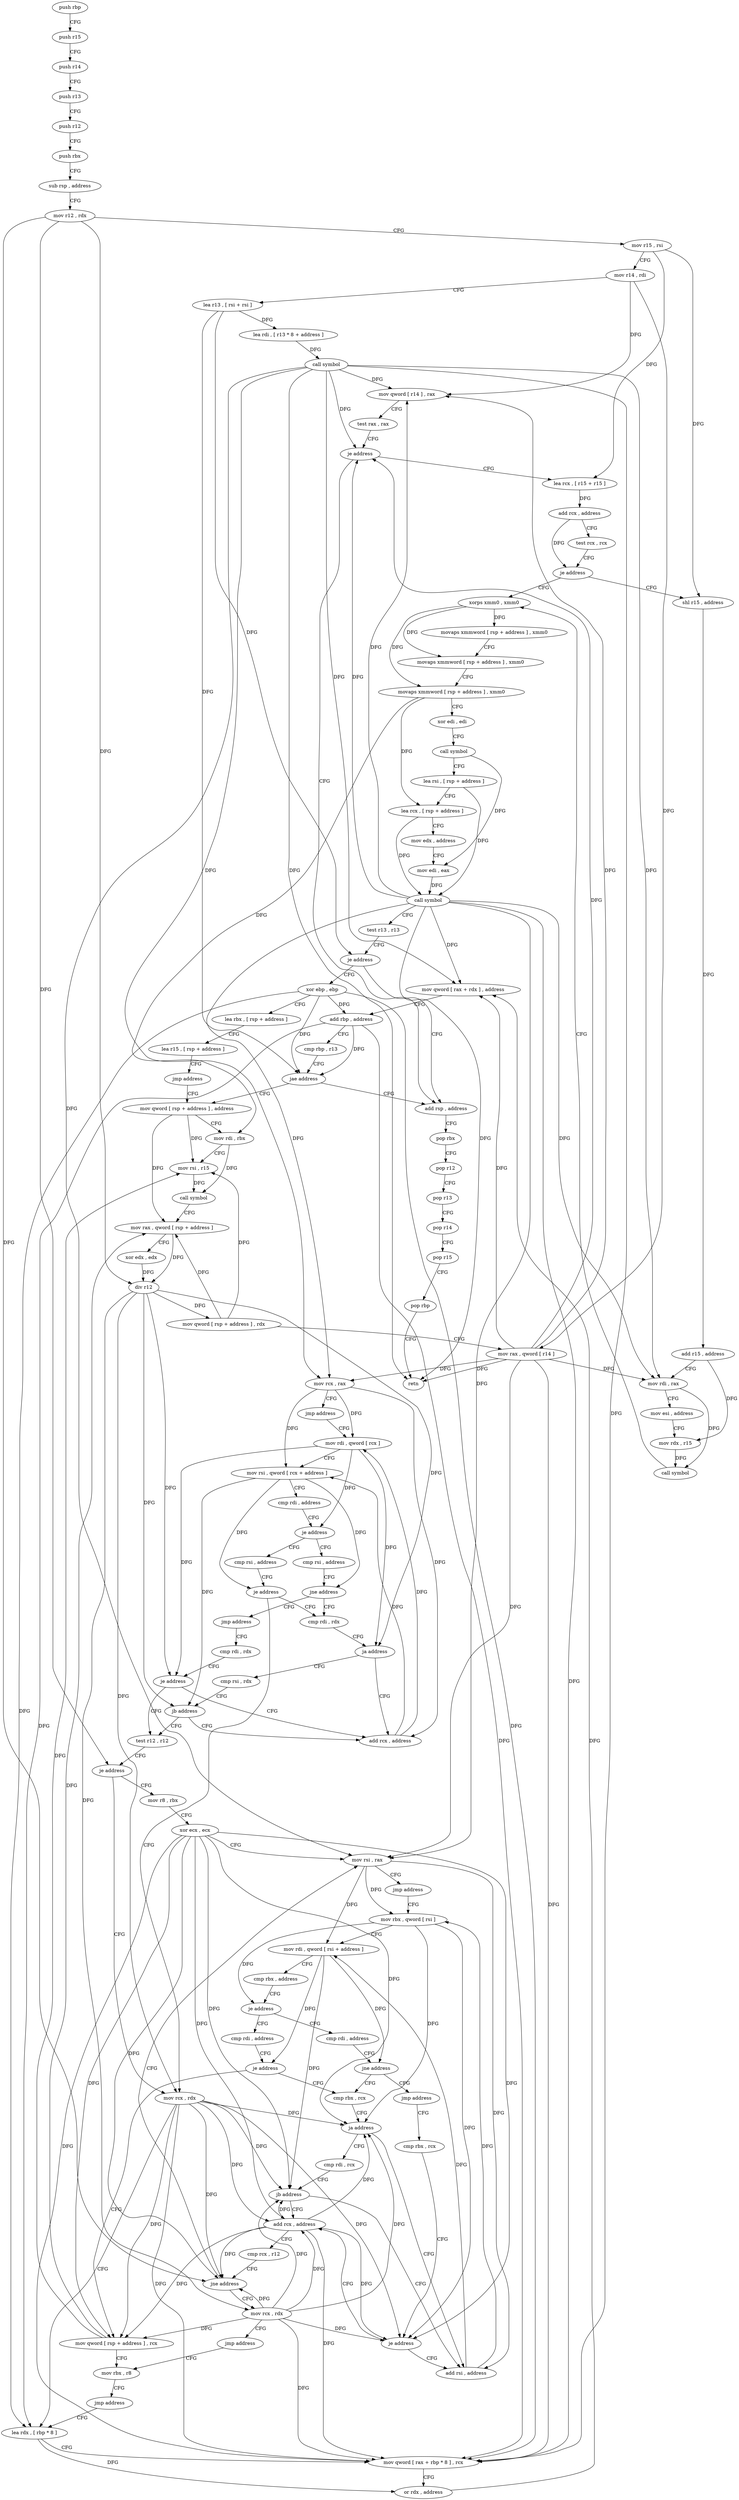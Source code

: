 digraph "func" {
"93408" [label = "push rbp" ]
"93409" [label = "push r15" ]
"93411" [label = "push r14" ]
"93413" [label = "push r13" ]
"93415" [label = "push r12" ]
"93417" [label = "push rbx" ]
"93418" [label = "sub rsp , address" ]
"93425" [label = "mov r12 , rdx" ]
"93428" [label = "mov r15 , rsi" ]
"93431" [label = "mov r14 , rdi" ]
"93434" [label = "lea r13 , [ rsi + rsi ]" ]
"93438" [label = "lea rdi , [ r13 * 8 + address ]" ]
"93446" [label = "call symbol" ]
"93451" [label = "mov qword [ r14 ] , rax" ]
"93454" [label = "test rax , rax" ]
"93457" [label = "je address" ]
"93837" [label = "add rsp , address" ]
"93463" [label = "lea rcx , [ r15 + r15 ]" ]
"93844" [label = "pop rbx" ]
"93845" [label = "pop r12" ]
"93847" [label = "pop r13" ]
"93849" [label = "pop r14" ]
"93851" [label = "pop r15" ]
"93853" [label = "pop rbp" ]
"93854" [label = "retn" ]
"93467" [label = "add rcx , address" ]
"93471" [label = "test rcx , rcx" ]
"93474" [label = "je address" ]
"93500" [label = "xorps xmm0 , xmm0" ]
"93476" [label = "shl r15 , address" ]
"93503" [label = "movaps xmmword [ rsp + address ] , xmm0" ]
"93508" [label = "movaps xmmword [ rsp + address ] , xmm0" ]
"93513" [label = "movaps xmmword [ rsp + address ] , xmm0" ]
"93518" [label = "xor edi , edi" ]
"93520" [label = "call symbol" ]
"93525" [label = "lea rsi , [ rsp + address ]" ]
"93530" [label = "lea rcx , [ rsp + address ]" ]
"93535" [label = "mov edx , address" ]
"93540" [label = "mov edi , eax" ]
"93542" [label = "call symbol" ]
"93547" [label = "test r13 , r13" ]
"93550" [label = "je address" ]
"93556" [label = "xor ebp , ebp" ]
"93480" [label = "add r15 , address" ]
"93484" [label = "mov rdi , rax" ]
"93487" [label = "mov esi , address" ]
"93492" [label = "mov rdx , r15" ]
"93495" [label = "call symbol" ]
"93558" [label = "lea rbx , [ rsp + address ]" ]
"93563" [label = "lea r15 , [ rsp + address ]" ]
"93568" [label = "jmp address" ]
"93624" [label = "mov qword [ rsp + address ] , address" ]
"93633" [label = "mov rdi , rbx" ]
"93636" [label = "mov rsi , r15" ]
"93639" [label = "call symbol" ]
"93644" [label = "mov rax , qword [ rsp + address ]" ]
"93649" [label = "xor edx , edx" ]
"93651" [label = "div r12" ]
"93654" [label = "mov qword [ rsp + address ] , rdx" ]
"93659" [label = "mov rax , qword [ r14 ]" ]
"93662" [label = "mov rcx , rax" ]
"93665" [label = "jmp address" ]
"93689" [label = "mov rdi , qword [ rcx ]" ]
"93692" [label = "mov rsi , qword [ rcx + address ]" ]
"93696" [label = "cmp rdi , address" ]
"93700" [label = "je address" ]
"93712" [label = "cmp rsi , address" ]
"93702" [label = "cmp rsi , address" ]
"93716" [label = "je address" ]
"93584" [label = "mov rcx , rdx" ]
"93722" [label = "cmp rdi , rdx" ]
"93706" [label = "jne address" ]
"93708" [label = "jmp address" ]
"93587" [label = "lea rdx , [ rbp * 8 ]" ]
"93725" [label = "ja address" ]
"93685" [label = "add rcx , address" ]
"93727" [label = "cmp rsi , rdx" ]
"93680" [label = "cmp rdi , rdx" ]
"93730" [label = "jb address" ]
"93732" [label = "test r12 , r12" ]
"93683" [label = "je address" ]
"93735" [label = "je address" ]
"93741" [label = "mov r8 , rbx" ]
"93744" [label = "xor ecx , ecx" ]
"93746" [label = "mov rsi , rax" ]
"93769" [label = "mov rbx , qword [ rsi ]" ]
"93772" [label = "mov rdi , qword [ rsi + address ]" ]
"93776" [label = "cmp rbx , address" ]
"93780" [label = "je address" ]
"93792" [label = "cmp rdi , address" ]
"93782" [label = "cmp rdi , address" ]
"93796" [label = "je address" ]
"93824" [label = "mov qword [ rsp + address ] , rcx" ]
"93798" [label = "cmp rbx , rcx" ]
"93786" [label = "jne address" ]
"93788" [label = "jmp address" ]
"93829" [label = "mov rbx , r8" ]
"93801" [label = "ja address" ]
"93765" [label = "add rsi , address" ]
"93803" [label = "cmp rdi , rcx" ]
"93760" [label = "cmp rbx , rcx" ]
"93595" [label = "mov qword [ rax + rbp * 8 ] , rcx" ]
"93599" [label = "or rdx , address" ]
"93603" [label = "mov qword [ rax + rdx ] , address" ]
"93611" [label = "add rbp , address" ]
"93615" [label = "cmp rbp , r13" ]
"93618" [label = "jae address" ]
"93806" [label = "jb address" ]
"93808" [label = "add rcx , address" ]
"93763" [label = "je address" ]
"93812" [label = "cmp rcx , r12" ]
"93815" [label = "jne address" ]
"93817" [label = "mov rcx , rdx" ]
"93749" [label = "jmp address" ]
"93820" [label = "jmp address" ]
"93832" [label = "jmp address" ]
"93408" -> "93409" [ label = "CFG" ]
"93409" -> "93411" [ label = "CFG" ]
"93411" -> "93413" [ label = "CFG" ]
"93413" -> "93415" [ label = "CFG" ]
"93415" -> "93417" [ label = "CFG" ]
"93417" -> "93418" [ label = "CFG" ]
"93418" -> "93425" [ label = "CFG" ]
"93425" -> "93428" [ label = "CFG" ]
"93425" -> "93651" [ label = "DFG" ]
"93425" -> "93735" [ label = "DFG" ]
"93425" -> "93815" [ label = "DFG" ]
"93428" -> "93431" [ label = "CFG" ]
"93428" -> "93463" [ label = "DFG" ]
"93428" -> "93476" [ label = "DFG" ]
"93431" -> "93434" [ label = "CFG" ]
"93431" -> "93451" [ label = "DFG" ]
"93431" -> "93659" [ label = "DFG" ]
"93434" -> "93438" [ label = "DFG" ]
"93434" -> "93550" [ label = "DFG" ]
"93434" -> "93618" [ label = "DFG" ]
"93438" -> "93446" [ label = "DFG" ]
"93446" -> "93451" [ label = "DFG" ]
"93446" -> "93457" [ label = "DFG" ]
"93446" -> "93854" [ label = "DFG" ]
"93446" -> "93484" [ label = "DFG" ]
"93446" -> "93662" [ label = "DFG" ]
"93446" -> "93595" [ label = "DFG" ]
"93446" -> "93603" [ label = "DFG" ]
"93446" -> "93746" [ label = "DFG" ]
"93451" -> "93454" [ label = "CFG" ]
"93454" -> "93457" [ label = "CFG" ]
"93457" -> "93837" [ label = "CFG" ]
"93457" -> "93463" [ label = "CFG" ]
"93837" -> "93844" [ label = "CFG" ]
"93463" -> "93467" [ label = "DFG" ]
"93844" -> "93845" [ label = "CFG" ]
"93845" -> "93847" [ label = "CFG" ]
"93847" -> "93849" [ label = "CFG" ]
"93849" -> "93851" [ label = "CFG" ]
"93851" -> "93853" [ label = "CFG" ]
"93853" -> "93854" [ label = "CFG" ]
"93467" -> "93471" [ label = "CFG" ]
"93467" -> "93474" [ label = "DFG" ]
"93471" -> "93474" [ label = "CFG" ]
"93474" -> "93500" [ label = "CFG" ]
"93474" -> "93476" [ label = "CFG" ]
"93500" -> "93503" [ label = "DFG" ]
"93500" -> "93508" [ label = "DFG" ]
"93500" -> "93513" [ label = "DFG" ]
"93476" -> "93480" [ label = "DFG" ]
"93503" -> "93508" [ label = "CFG" ]
"93508" -> "93513" [ label = "CFG" ]
"93513" -> "93518" [ label = "CFG" ]
"93513" -> "93530" [ label = "DFG" ]
"93513" -> "93633" [ label = "DFG" ]
"93518" -> "93520" [ label = "CFG" ]
"93520" -> "93525" [ label = "CFG" ]
"93520" -> "93540" [ label = "DFG" ]
"93525" -> "93530" [ label = "CFG" ]
"93525" -> "93542" [ label = "DFG" ]
"93530" -> "93535" [ label = "CFG" ]
"93530" -> "93542" [ label = "DFG" ]
"93535" -> "93540" [ label = "CFG" ]
"93540" -> "93542" [ label = "DFG" ]
"93542" -> "93547" [ label = "CFG" ]
"93542" -> "93451" [ label = "DFG" ]
"93542" -> "93457" [ label = "DFG" ]
"93542" -> "93854" [ label = "DFG" ]
"93542" -> "93484" [ label = "DFG" ]
"93542" -> "93662" [ label = "DFG" ]
"93542" -> "93595" [ label = "DFG" ]
"93542" -> "93603" [ label = "DFG" ]
"93542" -> "93746" [ label = "DFG" ]
"93547" -> "93550" [ label = "CFG" ]
"93550" -> "93837" [ label = "CFG" ]
"93550" -> "93556" [ label = "CFG" ]
"93556" -> "93558" [ label = "CFG" ]
"93556" -> "93587" [ label = "DFG" ]
"93556" -> "93595" [ label = "DFG" ]
"93556" -> "93611" [ label = "DFG" ]
"93556" -> "93618" [ label = "DFG" ]
"93480" -> "93484" [ label = "CFG" ]
"93480" -> "93492" [ label = "DFG" ]
"93484" -> "93487" [ label = "CFG" ]
"93484" -> "93495" [ label = "DFG" ]
"93487" -> "93492" [ label = "CFG" ]
"93492" -> "93495" [ label = "DFG" ]
"93495" -> "93500" [ label = "CFG" ]
"93558" -> "93563" [ label = "CFG" ]
"93563" -> "93568" [ label = "CFG" ]
"93568" -> "93624" [ label = "CFG" ]
"93624" -> "93633" [ label = "CFG" ]
"93624" -> "93644" [ label = "DFG" ]
"93624" -> "93636" [ label = "DFG" ]
"93633" -> "93636" [ label = "CFG" ]
"93633" -> "93639" [ label = "DFG" ]
"93636" -> "93639" [ label = "DFG" ]
"93639" -> "93644" [ label = "CFG" ]
"93644" -> "93649" [ label = "CFG" ]
"93644" -> "93651" [ label = "DFG" ]
"93649" -> "93651" [ label = "DFG" ]
"93651" -> "93654" [ label = "DFG" ]
"93651" -> "93584" [ label = "DFG" ]
"93651" -> "93725" [ label = "DFG" ]
"93651" -> "93730" [ label = "DFG" ]
"93651" -> "93683" [ label = "DFG" ]
"93651" -> "93817" [ label = "DFG" ]
"93654" -> "93659" [ label = "CFG" ]
"93654" -> "93636" [ label = "DFG" ]
"93654" -> "93644" [ label = "DFG" ]
"93659" -> "93662" [ label = "DFG" ]
"93659" -> "93451" [ label = "DFG" ]
"93659" -> "93457" [ label = "DFG" ]
"93659" -> "93484" [ label = "DFG" ]
"93659" -> "93854" [ label = "DFG" ]
"93659" -> "93595" [ label = "DFG" ]
"93659" -> "93603" [ label = "DFG" ]
"93659" -> "93746" [ label = "DFG" ]
"93662" -> "93665" [ label = "CFG" ]
"93662" -> "93689" [ label = "DFG" ]
"93662" -> "93692" [ label = "DFG" ]
"93662" -> "93685" [ label = "DFG" ]
"93665" -> "93689" [ label = "CFG" ]
"93689" -> "93692" [ label = "CFG" ]
"93689" -> "93700" [ label = "DFG" ]
"93689" -> "93725" [ label = "DFG" ]
"93689" -> "93683" [ label = "DFG" ]
"93692" -> "93696" [ label = "CFG" ]
"93692" -> "93716" [ label = "DFG" ]
"93692" -> "93706" [ label = "DFG" ]
"93692" -> "93730" [ label = "DFG" ]
"93696" -> "93700" [ label = "CFG" ]
"93700" -> "93712" [ label = "CFG" ]
"93700" -> "93702" [ label = "CFG" ]
"93712" -> "93716" [ label = "CFG" ]
"93702" -> "93706" [ label = "CFG" ]
"93716" -> "93584" [ label = "CFG" ]
"93716" -> "93722" [ label = "CFG" ]
"93584" -> "93587" [ label = "CFG" ]
"93584" -> "93595" [ label = "DFG" ]
"93584" -> "93824" [ label = "DFG" ]
"93584" -> "93801" [ label = "DFG" ]
"93584" -> "93806" [ label = "DFG" ]
"93584" -> "93763" [ label = "DFG" ]
"93584" -> "93808" [ label = "DFG" ]
"93584" -> "93815" [ label = "DFG" ]
"93722" -> "93725" [ label = "CFG" ]
"93706" -> "93722" [ label = "CFG" ]
"93706" -> "93708" [ label = "CFG" ]
"93708" -> "93680" [ label = "CFG" ]
"93587" -> "93595" [ label = "CFG" ]
"93587" -> "93599" [ label = "DFG" ]
"93725" -> "93685" [ label = "CFG" ]
"93725" -> "93727" [ label = "CFG" ]
"93685" -> "93689" [ label = "DFG" ]
"93685" -> "93692" [ label = "DFG" ]
"93727" -> "93730" [ label = "CFG" ]
"93680" -> "93683" [ label = "CFG" ]
"93730" -> "93685" [ label = "CFG" ]
"93730" -> "93732" [ label = "CFG" ]
"93732" -> "93735" [ label = "CFG" ]
"93683" -> "93732" [ label = "CFG" ]
"93683" -> "93685" [ label = "CFG" ]
"93735" -> "93584" [ label = "CFG" ]
"93735" -> "93741" [ label = "CFG" ]
"93741" -> "93744" [ label = "CFG" ]
"93744" -> "93746" [ label = "CFG" ]
"93744" -> "93595" [ label = "DFG" ]
"93744" -> "93824" [ label = "DFG" ]
"93744" -> "93801" [ label = "DFG" ]
"93744" -> "93806" [ label = "DFG" ]
"93744" -> "93763" [ label = "DFG" ]
"93744" -> "93808" [ label = "DFG" ]
"93744" -> "93815" [ label = "DFG" ]
"93746" -> "93749" [ label = "CFG" ]
"93746" -> "93769" [ label = "DFG" ]
"93746" -> "93772" [ label = "DFG" ]
"93746" -> "93765" [ label = "DFG" ]
"93769" -> "93772" [ label = "CFG" ]
"93769" -> "93780" [ label = "DFG" ]
"93769" -> "93801" [ label = "DFG" ]
"93769" -> "93763" [ label = "DFG" ]
"93772" -> "93776" [ label = "CFG" ]
"93772" -> "93796" [ label = "DFG" ]
"93772" -> "93786" [ label = "DFG" ]
"93772" -> "93806" [ label = "DFG" ]
"93776" -> "93780" [ label = "CFG" ]
"93780" -> "93792" [ label = "CFG" ]
"93780" -> "93782" [ label = "CFG" ]
"93792" -> "93796" [ label = "CFG" ]
"93782" -> "93786" [ label = "CFG" ]
"93796" -> "93824" [ label = "CFG" ]
"93796" -> "93798" [ label = "CFG" ]
"93824" -> "93829" [ label = "CFG" ]
"93824" -> "93636" [ label = "DFG" ]
"93824" -> "93644" [ label = "DFG" ]
"93798" -> "93801" [ label = "CFG" ]
"93786" -> "93798" [ label = "CFG" ]
"93786" -> "93788" [ label = "CFG" ]
"93788" -> "93760" [ label = "CFG" ]
"93829" -> "93832" [ label = "CFG" ]
"93801" -> "93765" [ label = "CFG" ]
"93801" -> "93803" [ label = "CFG" ]
"93765" -> "93769" [ label = "DFG" ]
"93765" -> "93772" [ label = "DFG" ]
"93803" -> "93806" [ label = "CFG" ]
"93760" -> "93763" [ label = "CFG" ]
"93595" -> "93599" [ label = "CFG" ]
"93599" -> "93603" [ label = "DFG" ]
"93603" -> "93611" [ label = "CFG" ]
"93611" -> "93615" [ label = "CFG" ]
"93611" -> "93587" [ label = "DFG" ]
"93611" -> "93595" [ label = "DFG" ]
"93611" -> "93618" [ label = "DFG" ]
"93615" -> "93618" [ label = "CFG" ]
"93618" -> "93837" [ label = "CFG" ]
"93618" -> "93624" [ label = "CFG" ]
"93806" -> "93765" [ label = "CFG" ]
"93806" -> "93808" [ label = "CFG" ]
"93808" -> "93812" [ label = "CFG" ]
"93808" -> "93595" [ label = "DFG" ]
"93808" -> "93824" [ label = "DFG" ]
"93808" -> "93801" [ label = "DFG" ]
"93808" -> "93806" [ label = "DFG" ]
"93808" -> "93763" [ label = "DFG" ]
"93808" -> "93815" [ label = "DFG" ]
"93763" -> "93808" [ label = "CFG" ]
"93763" -> "93765" [ label = "CFG" ]
"93812" -> "93815" [ label = "CFG" ]
"93815" -> "93746" [ label = "CFG" ]
"93815" -> "93817" [ label = "CFG" ]
"93817" -> "93820" [ label = "CFG" ]
"93817" -> "93595" [ label = "DFG" ]
"93817" -> "93824" [ label = "DFG" ]
"93817" -> "93801" [ label = "DFG" ]
"93817" -> "93806" [ label = "DFG" ]
"93817" -> "93763" [ label = "DFG" ]
"93817" -> "93808" [ label = "DFG" ]
"93817" -> "93815" [ label = "DFG" ]
"93749" -> "93769" [ label = "CFG" ]
"93820" -> "93829" [ label = "CFG" ]
"93832" -> "93587" [ label = "CFG" ]
}
